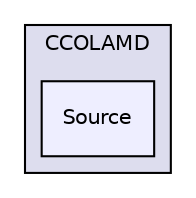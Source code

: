 digraph "libs/SuiteSparse/CCOLAMD/Source" {
  compound=true
  node [ fontsize="10", fontname="Helvetica"];
  edge [ labelfontsize="10", labelfontname="Helvetica"];
  subgraph clusterdir_6f4826a659bb3257cdd3cd8b31c2ca85 {
    graph [ bgcolor="#ddddee", pencolor="black", label="CCOLAMD" fontname="Helvetica", fontsize="10", URL="dir_6f4826a659bb3257cdd3cd8b31c2ca85.html"]
  dir_4019cd53cf7f9a9e679feae016f843d3 [shape=box, label="Source", style="filled", fillcolor="#eeeeff", pencolor="black", URL="dir_4019cd53cf7f9a9e679feae016f843d3.html"];
  }
}
